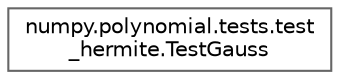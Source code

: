 digraph "Graphical Class Hierarchy"
{
 // LATEX_PDF_SIZE
  bgcolor="transparent";
  edge [fontname=Helvetica,fontsize=10,labelfontname=Helvetica,labelfontsize=10];
  node [fontname=Helvetica,fontsize=10,shape=box,height=0.2,width=0.4];
  rankdir="LR";
  Node0 [id="Node000000",label="numpy.polynomial.tests.test\l_hermite.TestGauss",height=0.2,width=0.4,color="grey40", fillcolor="white", style="filled",URL="$da/dc1/classnumpy_1_1polynomial_1_1tests_1_1test__hermite_1_1TestGauss.html",tooltip=" "];
}
